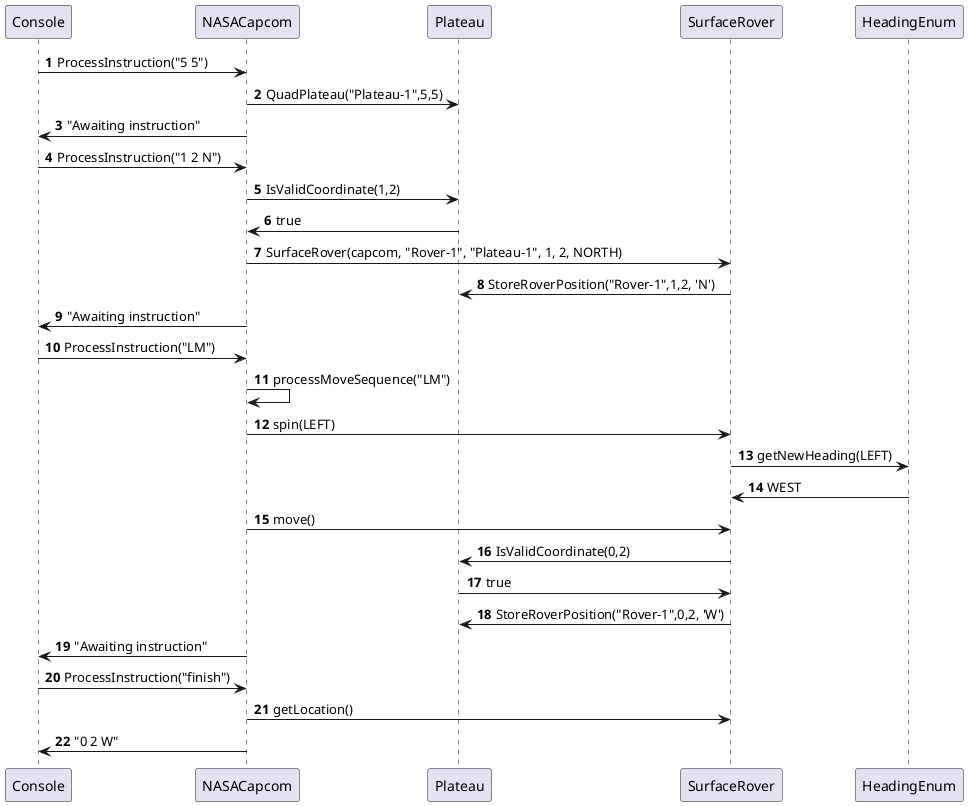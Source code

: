 @startuml
'https://plantuml.com/sequence-diagram

autonumber

Console -> NASACapcom: ProcessInstruction("5 5")
NASACapcom -> Plateau: QuadPlateau("Plateau-1",5,5)
NASACapcom -> Console: "Awaiting instruction"
Console -> NASACapcom: ProcessInstruction("1 2 N")
NASACapcom -> Plateau: IsValidCoordinate(1,2)
Plateau -> NASACapcom: true
NASACapcom -> SurfaceRover : SurfaceRover(capcom, "Rover-1", "Plateau-1", 1, 2, NORTH)
SurfaceRover -> Plateau : StoreRoverPosition("Rover-1",1,2, 'N')
NASACapcom -> Console: "Awaiting instruction"
Console -> NASACapcom: ProcessInstruction("LM")
NASACapcom -> NASACapcom: processMoveSequence("LM")
NASACapcom -> SurfaceRover: spin(LEFT)
SurfaceRover -> HeadingEnum: getNewHeading(LEFT)
HeadingEnum -> SurfaceRover: WEST
NASACapcom -> SurfaceRover: move()
SurfaceRover -> Plateau: IsValidCoordinate(0,2)
Plateau -> SurfaceRover: true
SurfaceRover -> Plateau: StoreRoverPosition("Rover-1",0,2, 'W')
NASACapcom -> Console: "Awaiting instruction"
Console -> NASACapcom: ProcessInstruction("finish")
NASACapcom -> SurfaceRover : getLocation()
NASACapcom -> Console : "0 2 W"

@enduml